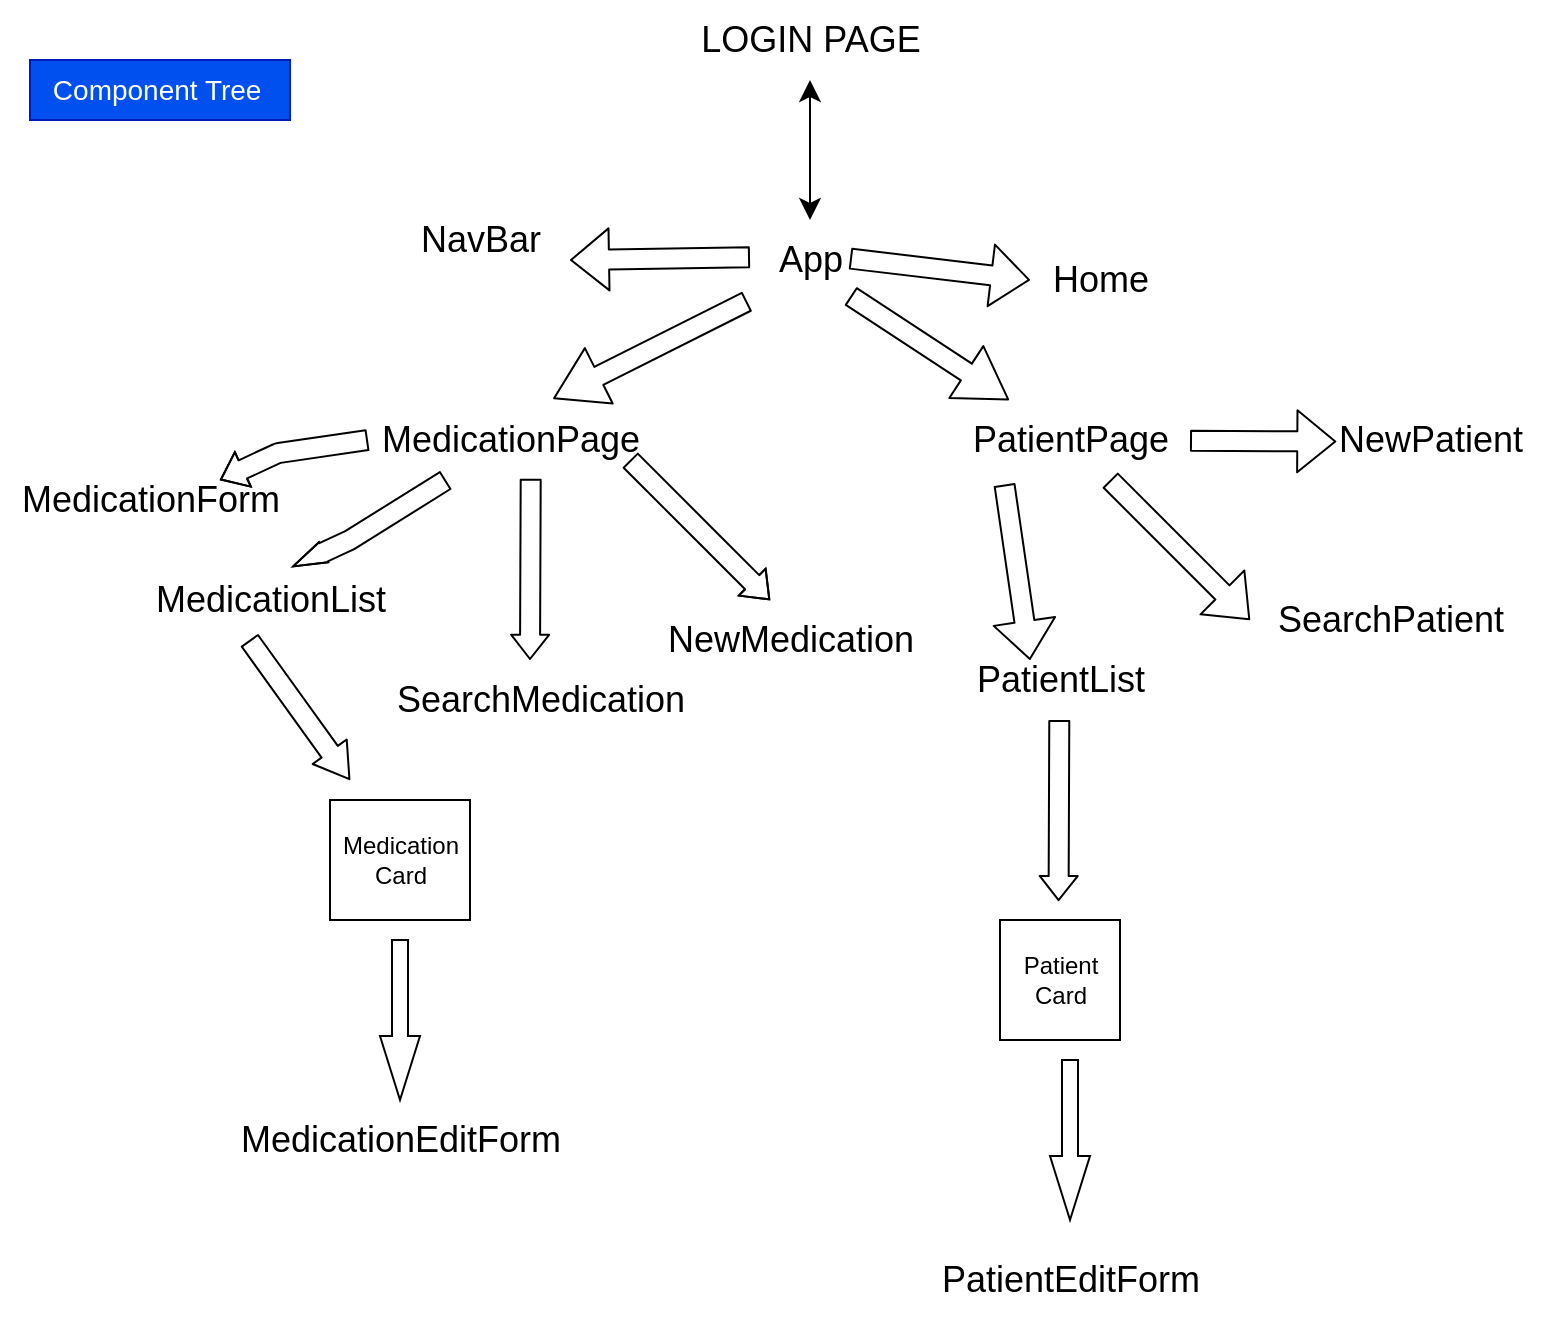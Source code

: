 <mxfile>
    <diagram id="6XWqpj9AVK6umooCeUkv" name="Page-1">
        <mxGraphModel dx="1612" dy="1720" grid="1" gridSize="10" guides="1" tooltips="1" connect="1" arrows="1" fold="1" page="1" pageScale="1" pageWidth="850" pageHeight="1100" math="0" shadow="0">
            <root>
                <mxCell id="0"/>
                <mxCell id="1" parent="0"/>
                <mxCell id="2" value="&lt;font style=&quot;font-size: 18px;&quot;&gt;App&lt;/font&gt;" style="text;html=1;align=center;verticalAlign=middle;resizable=0;points=[];autosize=1;strokeColor=none;fillColor=none;" parent="1" vertex="1">
                    <mxGeometry x="370" y="30" width="60" height="40" as="geometry"/>
                </mxCell>
                <mxCell id="3" value="&lt;font style=&quot;font-size: 18px;&quot;&gt;MedicationPage&lt;/font&gt;" style="text;html=1;align=center;verticalAlign=middle;resizable=0;points=[];autosize=1;strokeColor=none;fillColor=none;fontSize=14;" parent="1" vertex="1">
                    <mxGeometry x="175" y="120" width="150" height="40" as="geometry"/>
                </mxCell>
                <mxCell id="4" value="&lt;font style=&quot;font-size: 18px;&quot;&gt;PatientPage&lt;/font&gt;" style="text;html=1;align=center;verticalAlign=middle;resizable=0;points=[];autosize=1;strokeColor=none;fillColor=none;fontSize=14;" parent="1" vertex="1">
                    <mxGeometry x="470" y="120" width="120" height="40" as="geometry"/>
                </mxCell>
                <mxCell id="6" value="" style="edgeStyle=none;orthogonalLoop=1;jettySize=auto;html=1;shape=flexArrow;rounded=1;startSize=8;endSize=8;fontSize=14;exitX=0.837;exitY=0.95;exitDx=0;exitDy=0;exitPerimeter=0;" parent="1" source="2" target="4" edge="1">
                    <mxGeometry width="100" relative="1" as="geometry">
                        <mxPoint x="260" y="140" as="sourcePoint"/>
                        <mxPoint x="360" y="140" as="targetPoint"/>
                        <Array as="points"/>
                    </mxGeometry>
                </mxCell>
                <mxCell id="7" value="" style="edgeStyle=none;orthogonalLoop=1;jettySize=auto;html=1;shape=flexArrow;rounded=1;startSize=8;endSize=8;fontSize=14;entryX=0.644;entryY=-0.016;entryDx=0;entryDy=0;entryPerimeter=0;exitX=-0.023;exitY=1.017;exitDx=0;exitDy=0;exitPerimeter=0;" parent="1" source="2" target="3" edge="1">
                    <mxGeometry width="100" relative="1" as="geometry">
                        <mxPoint x="170" y="130" as="sourcePoint"/>
                        <mxPoint x="270" y="130" as="targetPoint"/>
                        <Array as="points"/>
                    </mxGeometry>
                </mxCell>
                <mxCell id="10" value="&lt;font style=&quot;font-size: 14px;&quot;&gt;Component Tree&amp;nbsp;&lt;/font&gt;" style="text;html=1;align=center;verticalAlign=middle;resizable=0;points=[];autosize=1;strokeColor=#001DBC;fillColor=#0050ef;fontSize=8;fontColor=#ffffff;" parent="1" vertex="1">
                    <mxGeometry x="10" y="-50" width="130" height="30" as="geometry"/>
                </mxCell>
                <mxCell id="TLXiulKAbqf5RkJePnI0-21" value="&lt;font style=&quot;font-size: 18px;&quot;&gt;MedicationList&lt;/font&gt;" style="text;html=1;align=center;verticalAlign=middle;resizable=0;points=[];autosize=1;strokeColor=none;fillColor=none;fontSize=14;" parent="1" vertex="1">
                    <mxGeometry x="60" y="200" width="140" height="40" as="geometry"/>
                </mxCell>
                <mxCell id="TLXiulKAbqf5RkJePnI0-27" value="&lt;font style=&quot;font-size: 18px;&quot;&gt;SearchMedication&lt;/font&gt;" style="text;html=1;align=center;verticalAlign=middle;resizable=0;points=[];autosize=1;strokeColor=none;fillColor=none;fontSize=14;" parent="1" vertex="1">
                    <mxGeometry x="180" y="250" width="170" height="40" as="geometry"/>
                </mxCell>
                <mxCell id="TLXiulKAbqf5RkJePnI0-35" value="" style="edgeStyle=none;orthogonalLoop=1;jettySize=auto;html=1;fontSize=14;shape=flexArrow;" parent="1" edge="1">
                    <mxGeometry width="100" relative="1" as="geometry">
                        <mxPoint x="420" y="49.29" as="sourcePoint"/>
                        <mxPoint x="510" y="60" as="targetPoint"/>
                        <Array as="points"/>
                    </mxGeometry>
                </mxCell>
                <mxCell id="TLXiulKAbqf5RkJePnI0-36" value="&lt;font style=&quot;font-size: 18px;&quot;&gt;Home&lt;/font&gt;" style="text;html=1;align=center;verticalAlign=middle;resizable=0;points=[];autosize=1;strokeColor=none;fillColor=none;fontSize=14;" parent="1" vertex="1">
                    <mxGeometry x="510" y="40" width="70" height="40" as="geometry"/>
                </mxCell>
                <mxCell id="TLXiulKAbqf5RkJePnI0-38" value="" style="edgeStyle=none;orthogonalLoop=1;jettySize=auto;html=1;fontSize=14;shape=flexArrow;entryX=0.015;entryY=0.019;entryDx=0;entryDy=0;entryPerimeter=0;" parent="1" source="4" edge="1">
                    <mxGeometry width="100" relative="1" as="geometry">
                        <mxPoint x="560" y="160" as="sourcePoint"/>
                        <mxPoint x="663.15" y="140.76" as="targetPoint"/>
                        <Array as="points"/>
                    </mxGeometry>
                </mxCell>
                <mxCell id="22" value="" style="edgeStyle=none;orthogonalLoop=1;jettySize=auto;html=1;fontSize=14;shape=flexArrow;" parent="1" edge="1">
                    <mxGeometry width="100" relative="1" as="geometry">
                        <mxPoint x="370" y="48.57" as="sourcePoint"/>
                        <mxPoint x="280" y="50" as="targetPoint"/>
                        <Array as="points"/>
                    </mxGeometry>
                </mxCell>
                <mxCell id="23" value="&lt;font style=&quot;font-size: 18px;&quot;&gt;NavBar&lt;/font&gt;" style="text;html=1;align=center;verticalAlign=middle;resizable=0;points=[];autosize=1;strokeColor=none;fillColor=none;fontSize=14;" parent="1" vertex="1">
                    <mxGeometry x="195" y="20" width="80" height="40" as="geometry"/>
                </mxCell>
                <mxCell id="25" value="" style="edgeStyle=none;orthogonalLoop=1;jettySize=auto;html=1;fontSize=18;shape=flexArrow;endWidth=8;endSize=3.7;exitX=0.569;exitY=0.985;exitDx=0;exitDy=0;exitPerimeter=0;" parent="1" source="3" edge="1">
                    <mxGeometry width="100" relative="1" as="geometry">
                        <mxPoint x="279.356" y="166.6" as="sourcePoint"/>
                        <mxPoint x="260" y="250" as="targetPoint"/>
                        <Array as="points"/>
                    </mxGeometry>
                </mxCell>
                <mxCell id="26" value="&lt;font style=&quot;font-size: 18px;&quot;&gt;NewMedication&lt;br&gt;&lt;/font&gt;" style="text;html=1;align=center;verticalAlign=middle;resizable=0;points=[];autosize=1;strokeColor=none;fillColor=none;fontSize=14;" parent="1" vertex="1">
                    <mxGeometry x="315" y="220" width="150" height="40" as="geometry"/>
                </mxCell>
                <mxCell id="27" value="" style="edgeStyle=none;orthogonalLoop=1;jettySize=auto;html=1;fontSize=18;shape=flexArrow;endWidth=8;endSize=3.7;" parent="1" edge="1">
                    <mxGeometry width="100" relative="1" as="geometry">
                        <mxPoint x="310" y="150" as="sourcePoint"/>
                        <mxPoint x="380" y="220" as="targetPoint"/>
                        <Array as="points">
                            <mxPoint x="350" y="190"/>
                        </Array>
                    </mxGeometry>
                </mxCell>
                <mxCell id="28" value="" style="edgeStyle=none;orthogonalLoop=1;jettySize=auto;html=1;fontSize=14;shape=flexArrow;" parent="1" source="4" edge="1">
                    <mxGeometry width="100" relative="1" as="geometry">
                        <mxPoint x="570" y="180" as="sourcePoint"/>
                        <mxPoint x="620" y="230" as="targetPoint"/>
                        <Array as="points"/>
                    </mxGeometry>
                </mxCell>
                <mxCell id="29" value="" style="edgeStyle=none;orthogonalLoop=1;jettySize=auto;html=1;fontSize=14;shape=flexArrow;exitX=0.227;exitY=1.056;exitDx=0;exitDy=0;exitPerimeter=0;" parent="1" source="4" edge="1">
                    <mxGeometry width="100" relative="1" as="geometry">
                        <mxPoint x="450" y="179.997" as="sourcePoint"/>
                        <mxPoint x="510" y="250" as="targetPoint"/>
                        <Array as="points"/>
                    </mxGeometry>
                </mxCell>
                <mxCell id="30" value="&lt;font style=&quot;font-size: 18px;&quot;&gt;NewPatient&lt;br&gt;&lt;/font&gt;" style="text;html=1;align=center;verticalAlign=middle;resizable=0;points=[];autosize=1;strokeColor=none;fillColor=none;fontSize=14;" parent="1" vertex="1">
                    <mxGeometry x="650" y="120" width="120" height="40" as="geometry"/>
                </mxCell>
                <mxCell id="31" value="&lt;font style=&quot;font-size: 18px;&quot;&gt;SearchPatient&lt;/font&gt;" style="text;html=1;align=center;verticalAlign=middle;resizable=0;points=[];autosize=1;strokeColor=none;fillColor=none;fontSize=14;" parent="1" vertex="1">
                    <mxGeometry x="620" y="210" width="140" height="40" as="geometry"/>
                </mxCell>
                <mxCell id="32" value="&lt;font style=&quot;font-size: 18px;&quot;&gt;PatientList&lt;/font&gt;" style="text;html=1;align=center;verticalAlign=middle;resizable=0;points=[];autosize=1;strokeColor=none;fillColor=none;fontSize=14;" parent="1" vertex="1">
                    <mxGeometry x="470" y="240" width="110" height="40" as="geometry"/>
                </mxCell>
                <mxCell id="34" value="&lt;font style=&quot;font-size: 18px;&quot;&gt;LOGIN PAGE&lt;/font&gt;" style="text;html=1;align=center;verticalAlign=middle;resizable=0;points=[];autosize=1;strokeColor=none;fillColor=none;fontSize=14;" parent="1" vertex="1">
                    <mxGeometry x="335" y="-80" width="130" height="40" as="geometry"/>
                </mxCell>
                <mxCell id="35" value="" style="edgeStyle=none;orthogonalLoop=1;jettySize=auto;html=1;fontSize=18;shape=flexArrow;endWidth=10;endSize=5.3;exitX=0.569;exitY=0.985;exitDx=0;exitDy=0;exitPerimeter=0;" parent="1" edge="1">
                    <mxGeometry width="100" relative="1" as="geometry">
                        <mxPoint x="119.64" y="240.0" as="sourcePoint"/>
                        <mxPoint x="170" y="310" as="targetPoint"/>
                        <Array as="points"/>
                    </mxGeometry>
                </mxCell>
                <mxCell id="37" value="" style="whiteSpace=wrap;html=1;" parent="1" vertex="1">
                    <mxGeometry x="160" y="320" width="70" height="60" as="geometry"/>
                </mxCell>
                <mxCell id="38" value="Medication&lt;br&gt;Card" style="text;html=1;align=center;verticalAlign=middle;resizable=0;points=[];autosize=1;strokeColor=none;fillColor=none;" parent="1" vertex="1">
                    <mxGeometry x="155" y="330" width="80" height="40" as="geometry"/>
                </mxCell>
                <mxCell id="43" value="" style="edgeStyle=none;orthogonalLoop=1;jettySize=auto;html=1;fontSize=18;shape=flexArrow;endWidth=8;endSize=3.7;exitX=0.569;exitY=0.985;exitDx=0;exitDy=0;exitPerimeter=0;" parent="1" edge="1">
                    <mxGeometry width="100" relative="1" as="geometry">
                        <mxPoint x="524.64" y="280.0" as="sourcePoint"/>
                        <mxPoint x="524.29" y="370.6" as="targetPoint"/>
                        <Array as="points"/>
                    </mxGeometry>
                </mxCell>
                <mxCell id="44" value="" style="whiteSpace=wrap;html=1;" parent="1" vertex="1">
                    <mxGeometry x="495" y="380" width="60" height="60" as="geometry"/>
                </mxCell>
                <mxCell id="45" value="Patient&lt;br&gt;Card" style="text;html=1;align=center;verticalAlign=middle;resizable=0;points=[];autosize=1;strokeColor=none;fillColor=none;" parent="1" vertex="1">
                    <mxGeometry x="495" y="390" width="60" height="40" as="geometry"/>
                </mxCell>
                <mxCell id="48" value="&lt;font style=&quot;font-size: 18px;&quot;&gt;MedicationEditForm&lt;/font&gt;" style="text;html=1;align=center;verticalAlign=middle;resizable=0;points=[];autosize=1;strokeColor=none;fillColor=none;" parent="1" vertex="1">
                    <mxGeometry x="105" y="470" width="180" height="40" as="geometry"/>
                </mxCell>
                <mxCell id="52" value="&lt;font style=&quot;font-size: 18px;&quot;&gt;PatientEditForm&lt;/font&gt;" style="text;html=1;align=center;verticalAlign=middle;resizable=0;points=[];autosize=1;strokeColor=none;fillColor=none;fontSize=14;" parent="1" vertex="1">
                    <mxGeometry x="455" y="540" width="150" height="40" as="geometry"/>
                </mxCell>
                <mxCell id="56" value="" style="edgeStyle=none;orthogonalLoop=1;jettySize=auto;html=1;endArrow=classic;startArrow=classic;endSize=8;startSize=8;fontSize=18;" parent="1" source="34" target="2" edge="1">
                    <mxGeometry width="100" relative="1" as="geometry">
                        <mxPoint x="390" y="-30" as="sourcePoint"/>
                        <mxPoint x="490" y="-30" as="targetPoint"/>
                        <Array as="points"/>
                    </mxGeometry>
                </mxCell>
                <mxCell id="58" value="" style="shape=singleArrow;whiteSpace=wrap;html=1;arrowWidth=0.4;arrowSize=0.4;fontSize=18;rotation=90;" parent="1" vertex="1">
                    <mxGeometry x="155" y="420" width="80" height="20" as="geometry"/>
                </mxCell>
                <mxCell id="59" value="" style="shape=singleArrow;whiteSpace=wrap;html=1;arrowWidth=0.4;arrowSize=0.4;fontSize=18;rotation=90;" parent="1" vertex="1">
                    <mxGeometry x="490" y="480" width="80" height="20" as="geometry"/>
                </mxCell>
                <mxCell id="N8GvtkRxaZIx2GnTayMW-59" value="" style="edgeStyle=none;orthogonalLoop=1;jettySize=auto;html=1;fontSize=18;shape=flexArrow;entryX=0.508;entryY=-0.165;entryDx=0;entryDy=0;entryPerimeter=0;endWidth=0;endSize=5.26;" edge="1" parent="1" source="3">
                    <mxGeometry width="100" relative="1" as="geometry">
                        <mxPoint x="215.476" y="170" as="sourcePoint"/>
                        <mxPoint x="141.12" y="203.4" as="targetPoint"/>
                        <Array as="points">
                            <mxPoint x="170" y="190"/>
                        </Array>
                    </mxGeometry>
                </mxCell>
                <mxCell id="N8GvtkRxaZIx2GnTayMW-60" value="" style="edgeStyle=none;orthogonalLoop=1;jettySize=auto;html=1;fontSize=18;shape=flexArrow;entryX=0.508;entryY=-0.165;entryDx=0;entryDy=0;entryPerimeter=0;endWidth=8;endSize=3.7;" edge="1" parent="1">
                    <mxGeometry width="100" relative="1" as="geometry">
                        <mxPoint x="179" y="140" as="sourcePoint"/>
                        <mxPoint x="105" y="160.0" as="targetPoint"/>
                        <Array as="points">
                            <mxPoint x="133.88" y="146.6"/>
                        </Array>
                    </mxGeometry>
                </mxCell>
                <mxCell id="N8GvtkRxaZIx2GnTayMW-61" value="&lt;font style=&quot;font-size: 18px;&quot;&gt;MedicationForm&lt;/font&gt;" style="text;html=1;align=center;verticalAlign=middle;resizable=0;points=[];autosize=1;strokeColor=none;fillColor=none;fontSize=14;" vertex="1" parent="1">
                    <mxGeometry x="-5" y="150" width="150" height="40" as="geometry"/>
                </mxCell>
            </root>
        </mxGraphModel>
    </diagram>
</mxfile>